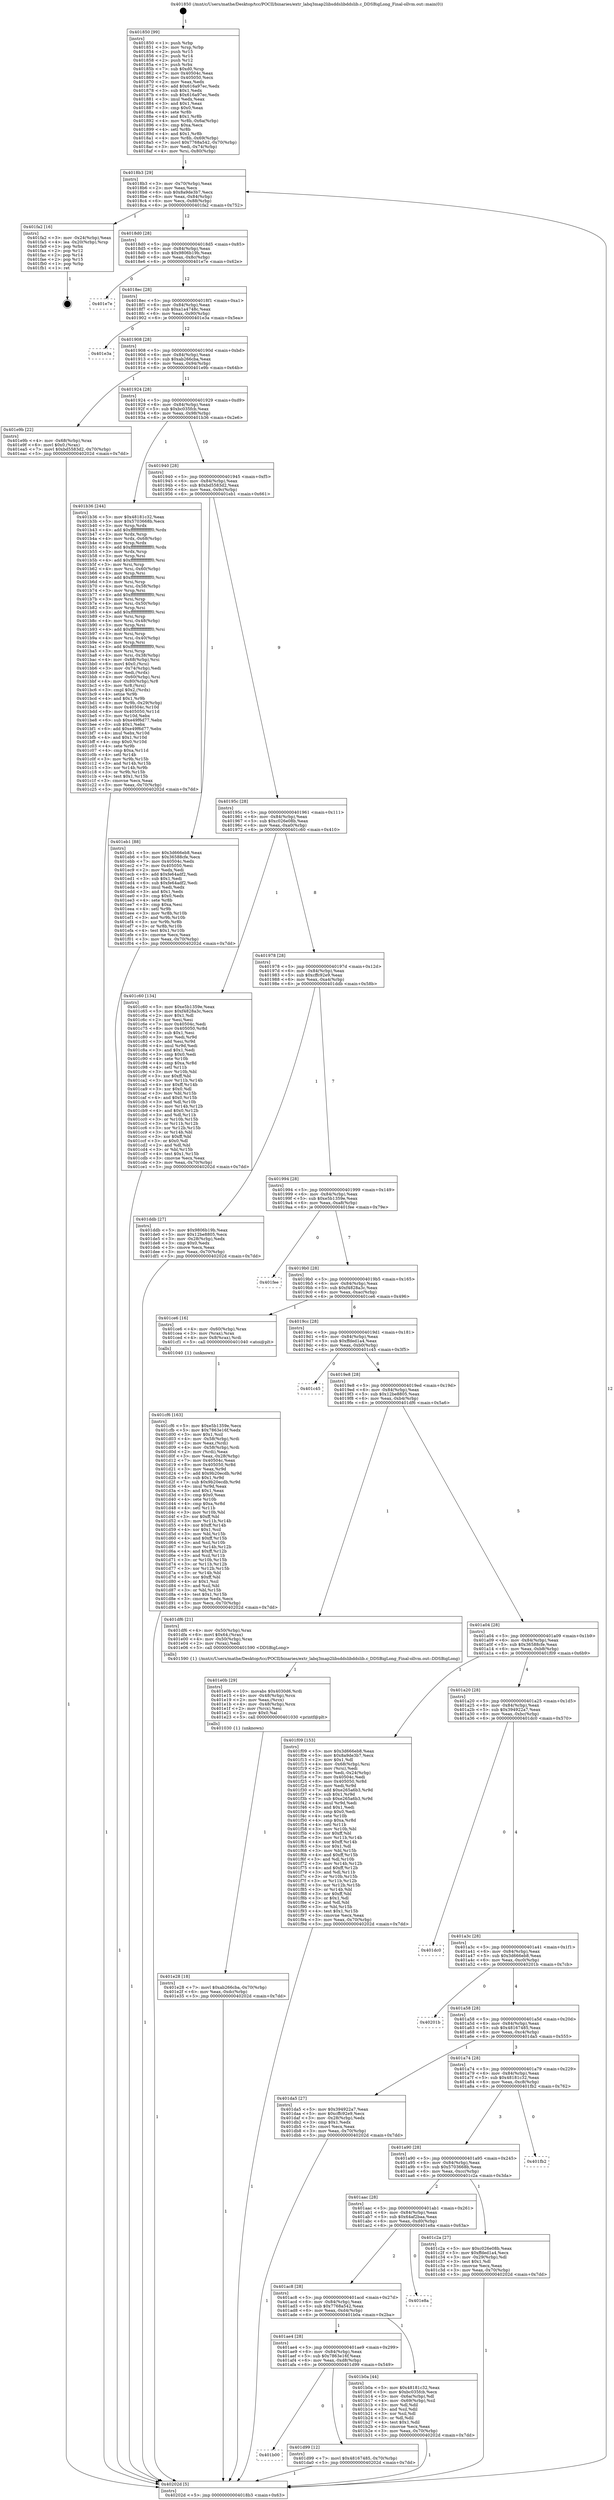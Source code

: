 digraph "0x401850" {
  label = "0x401850 (/mnt/c/Users/mathe/Desktop/tcc/POCII/binaries/extr_labq3map2libsddslibddslib.c_DDSBigLong_Final-ollvm.out::main(0))"
  labelloc = "t"
  node[shape=record]

  Entry [label="",width=0.3,height=0.3,shape=circle,fillcolor=black,style=filled]
  "0x4018b3" [label="{
     0x4018b3 [29]\l
     | [instrs]\l
     &nbsp;&nbsp;0x4018b3 \<+3\>: mov -0x70(%rbp),%eax\l
     &nbsp;&nbsp;0x4018b6 \<+2\>: mov %eax,%ecx\l
     &nbsp;&nbsp;0x4018b8 \<+6\>: sub $0x8a9de3b7,%ecx\l
     &nbsp;&nbsp;0x4018be \<+6\>: mov %eax,-0x84(%rbp)\l
     &nbsp;&nbsp;0x4018c4 \<+6\>: mov %ecx,-0x88(%rbp)\l
     &nbsp;&nbsp;0x4018ca \<+6\>: je 0000000000401fa2 \<main+0x752\>\l
  }"]
  "0x401fa2" [label="{
     0x401fa2 [16]\l
     | [instrs]\l
     &nbsp;&nbsp;0x401fa2 \<+3\>: mov -0x24(%rbp),%eax\l
     &nbsp;&nbsp;0x401fa5 \<+4\>: lea -0x20(%rbp),%rsp\l
     &nbsp;&nbsp;0x401fa9 \<+1\>: pop %rbx\l
     &nbsp;&nbsp;0x401faa \<+2\>: pop %r12\l
     &nbsp;&nbsp;0x401fac \<+2\>: pop %r14\l
     &nbsp;&nbsp;0x401fae \<+2\>: pop %r15\l
     &nbsp;&nbsp;0x401fb0 \<+1\>: pop %rbp\l
     &nbsp;&nbsp;0x401fb1 \<+1\>: ret\l
  }"]
  "0x4018d0" [label="{
     0x4018d0 [28]\l
     | [instrs]\l
     &nbsp;&nbsp;0x4018d0 \<+5\>: jmp 00000000004018d5 \<main+0x85\>\l
     &nbsp;&nbsp;0x4018d5 \<+6\>: mov -0x84(%rbp),%eax\l
     &nbsp;&nbsp;0x4018db \<+5\>: sub $0x9806b19b,%eax\l
     &nbsp;&nbsp;0x4018e0 \<+6\>: mov %eax,-0x8c(%rbp)\l
     &nbsp;&nbsp;0x4018e6 \<+6\>: je 0000000000401e7e \<main+0x62e\>\l
  }"]
  Exit [label="",width=0.3,height=0.3,shape=circle,fillcolor=black,style=filled,peripheries=2]
  "0x401e7e" [label="{
     0x401e7e\l
  }", style=dashed]
  "0x4018ec" [label="{
     0x4018ec [28]\l
     | [instrs]\l
     &nbsp;&nbsp;0x4018ec \<+5\>: jmp 00000000004018f1 \<main+0xa1\>\l
     &nbsp;&nbsp;0x4018f1 \<+6\>: mov -0x84(%rbp),%eax\l
     &nbsp;&nbsp;0x4018f7 \<+5\>: sub $0xa1a4748c,%eax\l
     &nbsp;&nbsp;0x4018fc \<+6\>: mov %eax,-0x90(%rbp)\l
     &nbsp;&nbsp;0x401902 \<+6\>: je 0000000000401e3a \<main+0x5ea\>\l
  }"]
  "0x401e28" [label="{
     0x401e28 [18]\l
     | [instrs]\l
     &nbsp;&nbsp;0x401e28 \<+7\>: movl $0xab266cba,-0x70(%rbp)\l
     &nbsp;&nbsp;0x401e2f \<+6\>: mov %eax,-0xdc(%rbp)\l
     &nbsp;&nbsp;0x401e35 \<+5\>: jmp 000000000040202d \<main+0x7dd\>\l
  }"]
  "0x401e3a" [label="{
     0x401e3a\l
  }", style=dashed]
  "0x401908" [label="{
     0x401908 [28]\l
     | [instrs]\l
     &nbsp;&nbsp;0x401908 \<+5\>: jmp 000000000040190d \<main+0xbd\>\l
     &nbsp;&nbsp;0x40190d \<+6\>: mov -0x84(%rbp),%eax\l
     &nbsp;&nbsp;0x401913 \<+5\>: sub $0xab266cba,%eax\l
     &nbsp;&nbsp;0x401918 \<+6\>: mov %eax,-0x94(%rbp)\l
     &nbsp;&nbsp;0x40191e \<+6\>: je 0000000000401e9b \<main+0x64b\>\l
  }"]
  "0x401e0b" [label="{
     0x401e0b [29]\l
     | [instrs]\l
     &nbsp;&nbsp;0x401e0b \<+10\>: movabs $0x4030d6,%rdi\l
     &nbsp;&nbsp;0x401e15 \<+4\>: mov -0x48(%rbp),%rcx\l
     &nbsp;&nbsp;0x401e19 \<+2\>: mov %eax,(%rcx)\l
     &nbsp;&nbsp;0x401e1b \<+4\>: mov -0x48(%rbp),%rcx\l
     &nbsp;&nbsp;0x401e1f \<+2\>: mov (%rcx),%esi\l
     &nbsp;&nbsp;0x401e21 \<+2\>: mov $0x0,%al\l
     &nbsp;&nbsp;0x401e23 \<+5\>: call 0000000000401030 \<printf@plt\>\l
     | [calls]\l
     &nbsp;&nbsp;0x401030 \{1\} (unknown)\l
  }"]
  "0x401e9b" [label="{
     0x401e9b [22]\l
     | [instrs]\l
     &nbsp;&nbsp;0x401e9b \<+4\>: mov -0x68(%rbp),%rax\l
     &nbsp;&nbsp;0x401e9f \<+6\>: movl $0x0,(%rax)\l
     &nbsp;&nbsp;0x401ea5 \<+7\>: movl $0xbd5583d2,-0x70(%rbp)\l
     &nbsp;&nbsp;0x401eac \<+5\>: jmp 000000000040202d \<main+0x7dd\>\l
  }"]
  "0x401924" [label="{
     0x401924 [28]\l
     | [instrs]\l
     &nbsp;&nbsp;0x401924 \<+5\>: jmp 0000000000401929 \<main+0xd9\>\l
     &nbsp;&nbsp;0x401929 \<+6\>: mov -0x84(%rbp),%eax\l
     &nbsp;&nbsp;0x40192f \<+5\>: sub $0xbc035fcb,%eax\l
     &nbsp;&nbsp;0x401934 \<+6\>: mov %eax,-0x98(%rbp)\l
     &nbsp;&nbsp;0x40193a \<+6\>: je 0000000000401b36 \<main+0x2e6\>\l
  }"]
  "0x401b00" [label="{
     0x401b00\l
  }", style=dashed]
  "0x401b36" [label="{
     0x401b36 [244]\l
     | [instrs]\l
     &nbsp;&nbsp;0x401b36 \<+5\>: mov $0x48181c32,%eax\l
     &nbsp;&nbsp;0x401b3b \<+5\>: mov $0x5703668b,%ecx\l
     &nbsp;&nbsp;0x401b40 \<+3\>: mov %rsp,%rdx\l
     &nbsp;&nbsp;0x401b43 \<+4\>: add $0xfffffffffffffff0,%rdx\l
     &nbsp;&nbsp;0x401b47 \<+3\>: mov %rdx,%rsp\l
     &nbsp;&nbsp;0x401b4a \<+4\>: mov %rdx,-0x68(%rbp)\l
     &nbsp;&nbsp;0x401b4e \<+3\>: mov %rsp,%rdx\l
     &nbsp;&nbsp;0x401b51 \<+4\>: add $0xfffffffffffffff0,%rdx\l
     &nbsp;&nbsp;0x401b55 \<+3\>: mov %rdx,%rsp\l
     &nbsp;&nbsp;0x401b58 \<+3\>: mov %rsp,%rsi\l
     &nbsp;&nbsp;0x401b5b \<+4\>: add $0xfffffffffffffff0,%rsi\l
     &nbsp;&nbsp;0x401b5f \<+3\>: mov %rsi,%rsp\l
     &nbsp;&nbsp;0x401b62 \<+4\>: mov %rsi,-0x60(%rbp)\l
     &nbsp;&nbsp;0x401b66 \<+3\>: mov %rsp,%rsi\l
     &nbsp;&nbsp;0x401b69 \<+4\>: add $0xfffffffffffffff0,%rsi\l
     &nbsp;&nbsp;0x401b6d \<+3\>: mov %rsi,%rsp\l
     &nbsp;&nbsp;0x401b70 \<+4\>: mov %rsi,-0x58(%rbp)\l
     &nbsp;&nbsp;0x401b74 \<+3\>: mov %rsp,%rsi\l
     &nbsp;&nbsp;0x401b77 \<+4\>: add $0xfffffffffffffff0,%rsi\l
     &nbsp;&nbsp;0x401b7b \<+3\>: mov %rsi,%rsp\l
     &nbsp;&nbsp;0x401b7e \<+4\>: mov %rsi,-0x50(%rbp)\l
     &nbsp;&nbsp;0x401b82 \<+3\>: mov %rsp,%rsi\l
     &nbsp;&nbsp;0x401b85 \<+4\>: add $0xfffffffffffffff0,%rsi\l
     &nbsp;&nbsp;0x401b89 \<+3\>: mov %rsi,%rsp\l
     &nbsp;&nbsp;0x401b8c \<+4\>: mov %rsi,-0x48(%rbp)\l
     &nbsp;&nbsp;0x401b90 \<+3\>: mov %rsp,%rsi\l
     &nbsp;&nbsp;0x401b93 \<+4\>: add $0xfffffffffffffff0,%rsi\l
     &nbsp;&nbsp;0x401b97 \<+3\>: mov %rsi,%rsp\l
     &nbsp;&nbsp;0x401b9a \<+4\>: mov %rsi,-0x40(%rbp)\l
     &nbsp;&nbsp;0x401b9e \<+3\>: mov %rsp,%rsi\l
     &nbsp;&nbsp;0x401ba1 \<+4\>: add $0xfffffffffffffff0,%rsi\l
     &nbsp;&nbsp;0x401ba5 \<+3\>: mov %rsi,%rsp\l
     &nbsp;&nbsp;0x401ba8 \<+4\>: mov %rsi,-0x38(%rbp)\l
     &nbsp;&nbsp;0x401bac \<+4\>: mov -0x68(%rbp),%rsi\l
     &nbsp;&nbsp;0x401bb0 \<+6\>: movl $0x0,(%rsi)\l
     &nbsp;&nbsp;0x401bb6 \<+3\>: mov -0x74(%rbp),%edi\l
     &nbsp;&nbsp;0x401bb9 \<+2\>: mov %edi,(%rdx)\l
     &nbsp;&nbsp;0x401bbb \<+4\>: mov -0x60(%rbp),%rsi\l
     &nbsp;&nbsp;0x401bbf \<+4\>: mov -0x80(%rbp),%r8\l
     &nbsp;&nbsp;0x401bc3 \<+3\>: mov %r8,(%rsi)\l
     &nbsp;&nbsp;0x401bc6 \<+3\>: cmpl $0x2,(%rdx)\l
     &nbsp;&nbsp;0x401bc9 \<+4\>: setne %r9b\l
     &nbsp;&nbsp;0x401bcd \<+4\>: and $0x1,%r9b\l
     &nbsp;&nbsp;0x401bd1 \<+4\>: mov %r9b,-0x29(%rbp)\l
     &nbsp;&nbsp;0x401bd5 \<+8\>: mov 0x40504c,%r10d\l
     &nbsp;&nbsp;0x401bdd \<+8\>: mov 0x405050,%r11d\l
     &nbsp;&nbsp;0x401be5 \<+3\>: mov %r10d,%ebx\l
     &nbsp;&nbsp;0x401be8 \<+6\>: sub $0xe49f6d77,%ebx\l
     &nbsp;&nbsp;0x401bee \<+3\>: sub $0x1,%ebx\l
     &nbsp;&nbsp;0x401bf1 \<+6\>: add $0xe49f6d77,%ebx\l
     &nbsp;&nbsp;0x401bf7 \<+4\>: imul %ebx,%r10d\l
     &nbsp;&nbsp;0x401bfb \<+4\>: and $0x1,%r10d\l
     &nbsp;&nbsp;0x401bff \<+4\>: cmp $0x0,%r10d\l
     &nbsp;&nbsp;0x401c03 \<+4\>: sete %r9b\l
     &nbsp;&nbsp;0x401c07 \<+4\>: cmp $0xa,%r11d\l
     &nbsp;&nbsp;0x401c0b \<+4\>: setl %r14b\l
     &nbsp;&nbsp;0x401c0f \<+3\>: mov %r9b,%r15b\l
     &nbsp;&nbsp;0x401c12 \<+3\>: and %r14b,%r15b\l
     &nbsp;&nbsp;0x401c15 \<+3\>: xor %r14b,%r9b\l
     &nbsp;&nbsp;0x401c18 \<+3\>: or %r9b,%r15b\l
     &nbsp;&nbsp;0x401c1b \<+4\>: test $0x1,%r15b\l
     &nbsp;&nbsp;0x401c1f \<+3\>: cmovne %ecx,%eax\l
     &nbsp;&nbsp;0x401c22 \<+3\>: mov %eax,-0x70(%rbp)\l
     &nbsp;&nbsp;0x401c25 \<+5\>: jmp 000000000040202d \<main+0x7dd\>\l
  }"]
  "0x401940" [label="{
     0x401940 [28]\l
     | [instrs]\l
     &nbsp;&nbsp;0x401940 \<+5\>: jmp 0000000000401945 \<main+0xf5\>\l
     &nbsp;&nbsp;0x401945 \<+6\>: mov -0x84(%rbp),%eax\l
     &nbsp;&nbsp;0x40194b \<+5\>: sub $0xbd5583d2,%eax\l
     &nbsp;&nbsp;0x401950 \<+6\>: mov %eax,-0x9c(%rbp)\l
     &nbsp;&nbsp;0x401956 \<+6\>: je 0000000000401eb1 \<main+0x661\>\l
  }"]
  "0x401d99" [label="{
     0x401d99 [12]\l
     | [instrs]\l
     &nbsp;&nbsp;0x401d99 \<+7\>: movl $0x48167485,-0x70(%rbp)\l
     &nbsp;&nbsp;0x401da0 \<+5\>: jmp 000000000040202d \<main+0x7dd\>\l
  }"]
  "0x401eb1" [label="{
     0x401eb1 [88]\l
     | [instrs]\l
     &nbsp;&nbsp;0x401eb1 \<+5\>: mov $0x3d666eb8,%eax\l
     &nbsp;&nbsp;0x401eb6 \<+5\>: mov $0x36588cfe,%ecx\l
     &nbsp;&nbsp;0x401ebb \<+7\>: mov 0x40504c,%edx\l
     &nbsp;&nbsp;0x401ec2 \<+7\>: mov 0x405050,%esi\l
     &nbsp;&nbsp;0x401ec9 \<+2\>: mov %edx,%edi\l
     &nbsp;&nbsp;0x401ecb \<+6\>: add $0xfe64adf2,%edi\l
     &nbsp;&nbsp;0x401ed1 \<+3\>: sub $0x1,%edi\l
     &nbsp;&nbsp;0x401ed4 \<+6\>: sub $0xfe64adf2,%edi\l
     &nbsp;&nbsp;0x401eda \<+3\>: imul %edi,%edx\l
     &nbsp;&nbsp;0x401edd \<+3\>: and $0x1,%edx\l
     &nbsp;&nbsp;0x401ee0 \<+3\>: cmp $0x0,%edx\l
     &nbsp;&nbsp;0x401ee3 \<+4\>: sete %r8b\l
     &nbsp;&nbsp;0x401ee7 \<+3\>: cmp $0xa,%esi\l
     &nbsp;&nbsp;0x401eea \<+4\>: setl %r9b\l
     &nbsp;&nbsp;0x401eee \<+3\>: mov %r8b,%r10b\l
     &nbsp;&nbsp;0x401ef1 \<+3\>: and %r9b,%r10b\l
     &nbsp;&nbsp;0x401ef4 \<+3\>: xor %r9b,%r8b\l
     &nbsp;&nbsp;0x401ef7 \<+3\>: or %r8b,%r10b\l
     &nbsp;&nbsp;0x401efa \<+4\>: test $0x1,%r10b\l
     &nbsp;&nbsp;0x401efe \<+3\>: cmovne %ecx,%eax\l
     &nbsp;&nbsp;0x401f01 \<+3\>: mov %eax,-0x70(%rbp)\l
     &nbsp;&nbsp;0x401f04 \<+5\>: jmp 000000000040202d \<main+0x7dd\>\l
  }"]
  "0x40195c" [label="{
     0x40195c [28]\l
     | [instrs]\l
     &nbsp;&nbsp;0x40195c \<+5\>: jmp 0000000000401961 \<main+0x111\>\l
     &nbsp;&nbsp;0x401961 \<+6\>: mov -0x84(%rbp),%eax\l
     &nbsp;&nbsp;0x401967 \<+5\>: sub $0xc026e08b,%eax\l
     &nbsp;&nbsp;0x40196c \<+6\>: mov %eax,-0xa0(%rbp)\l
     &nbsp;&nbsp;0x401972 \<+6\>: je 0000000000401c60 \<main+0x410\>\l
  }"]
  "0x401cf6" [label="{
     0x401cf6 [163]\l
     | [instrs]\l
     &nbsp;&nbsp;0x401cf6 \<+5\>: mov $0xe5b1359e,%ecx\l
     &nbsp;&nbsp;0x401cfb \<+5\>: mov $0x7863e16f,%edx\l
     &nbsp;&nbsp;0x401d00 \<+3\>: mov $0x1,%sil\l
     &nbsp;&nbsp;0x401d03 \<+4\>: mov -0x58(%rbp),%rdi\l
     &nbsp;&nbsp;0x401d07 \<+2\>: mov %eax,(%rdi)\l
     &nbsp;&nbsp;0x401d09 \<+4\>: mov -0x58(%rbp),%rdi\l
     &nbsp;&nbsp;0x401d0d \<+2\>: mov (%rdi),%eax\l
     &nbsp;&nbsp;0x401d0f \<+3\>: mov %eax,-0x28(%rbp)\l
     &nbsp;&nbsp;0x401d12 \<+7\>: mov 0x40504c,%eax\l
     &nbsp;&nbsp;0x401d19 \<+8\>: mov 0x405050,%r8d\l
     &nbsp;&nbsp;0x401d21 \<+3\>: mov %eax,%r9d\l
     &nbsp;&nbsp;0x401d24 \<+7\>: add $0x9b20ecdb,%r9d\l
     &nbsp;&nbsp;0x401d2b \<+4\>: sub $0x1,%r9d\l
     &nbsp;&nbsp;0x401d2f \<+7\>: sub $0x9b20ecdb,%r9d\l
     &nbsp;&nbsp;0x401d36 \<+4\>: imul %r9d,%eax\l
     &nbsp;&nbsp;0x401d3a \<+3\>: and $0x1,%eax\l
     &nbsp;&nbsp;0x401d3d \<+3\>: cmp $0x0,%eax\l
     &nbsp;&nbsp;0x401d40 \<+4\>: sete %r10b\l
     &nbsp;&nbsp;0x401d44 \<+4\>: cmp $0xa,%r8d\l
     &nbsp;&nbsp;0x401d48 \<+4\>: setl %r11b\l
     &nbsp;&nbsp;0x401d4c \<+3\>: mov %r10b,%bl\l
     &nbsp;&nbsp;0x401d4f \<+3\>: xor $0xff,%bl\l
     &nbsp;&nbsp;0x401d52 \<+3\>: mov %r11b,%r14b\l
     &nbsp;&nbsp;0x401d55 \<+4\>: xor $0xff,%r14b\l
     &nbsp;&nbsp;0x401d59 \<+4\>: xor $0x1,%sil\l
     &nbsp;&nbsp;0x401d5d \<+3\>: mov %bl,%r15b\l
     &nbsp;&nbsp;0x401d60 \<+4\>: and $0xff,%r15b\l
     &nbsp;&nbsp;0x401d64 \<+3\>: and %sil,%r10b\l
     &nbsp;&nbsp;0x401d67 \<+3\>: mov %r14b,%r12b\l
     &nbsp;&nbsp;0x401d6a \<+4\>: and $0xff,%r12b\l
     &nbsp;&nbsp;0x401d6e \<+3\>: and %sil,%r11b\l
     &nbsp;&nbsp;0x401d71 \<+3\>: or %r10b,%r15b\l
     &nbsp;&nbsp;0x401d74 \<+3\>: or %r11b,%r12b\l
     &nbsp;&nbsp;0x401d77 \<+3\>: xor %r12b,%r15b\l
     &nbsp;&nbsp;0x401d7a \<+3\>: or %r14b,%bl\l
     &nbsp;&nbsp;0x401d7d \<+3\>: xor $0xff,%bl\l
     &nbsp;&nbsp;0x401d80 \<+4\>: or $0x1,%sil\l
     &nbsp;&nbsp;0x401d84 \<+3\>: and %sil,%bl\l
     &nbsp;&nbsp;0x401d87 \<+3\>: or %bl,%r15b\l
     &nbsp;&nbsp;0x401d8a \<+4\>: test $0x1,%r15b\l
     &nbsp;&nbsp;0x401d8e \<+3\>: cmovne %edx,%ecx\l
     &nbsp;&nbsp;0x401d91 \<+3\>: mov %ecx,-0x70(%rbp)\l
     &nbsp;&nbsp;0x401d94 \<+5\>: jmp 000000000040202d \<main+0x7dd\>\l
  }"]
  "0x401c60" [label="{
     0x401c60 [134]\l
     | [instrs]\l
     &nbsp;&nbsp;0x401c60 \<+5\>: mov $0xe5b1359e,%eax\l
     &nbsp;&nbsp;0x401c65 \<+5\>: mov $0xf4828a3c,%ecx\l
     &nbsp;&nbsp;0x401c6a \<+2\>: mov $0x1,%dl\l
     &nbsp;&nbsp;0x401c6c \<+2\>: xor %esi,%esi\l
     &nbsp;&nbsp;0x401c6e \<+7\>: mov 0x40504c,%edi\l
     &nbsp;&nbsp;0x401c75 \<+8\>: mov 0x405050,%r8d\l
     &nbsp;&nbsp;0x401c7d \<+3\>: sub $0x1,%esi\l
     &nbsp;&nbsp;0x401c80 \<+3\>: mov %edi,%r9d\l
     &nbsp;&nbsp;0x401c83 \<+3\>: add %esi,%r9d\l
     &nbsp;&nbsp;0x401c86 \<+4\>: imul %r9d,%edi\l
     &nbsp;&nbsp;0x401c8a \<+3\>: and $0x1,%edi\l
     &nbsp;&nbsp;0x401c8d \<+3\>: cmp $0x0,%edi\l
     &nbsp;&nbsp;0x401c90 \<+4\>: sete %r10b\l
     &nbsp;&nbsp;0x401c94 \<+4\>: cmp $0xa,%r8d\l
     &nbsp;&nbsp;0x401c98 \<+4\>: setl %r11b\l
     &nbsp;&nbsp;0x401c9c \<+3\>: mov %r10b,%bl\l
     &nbsp;&nbsp;0x401c9f \<+3\>: xor $0xff,%bl\l
     &nbsp;&nbsp;0x401ca2 \<+3\>: mov %r11b,%r14b\l
     &nbsp;&nbsp;0x401ca5 \<+4\>: xor $0xff,%r14b\l
     &nbsp;&nbsp;0x401ca9 \<+3\>: xor $0x0,%dl\l
     &nbsp;&nbsp;0x401cac \<+3\>: mov %bl,%r15b\l
     &nbsp;&nbsp;0x401caf \<+4\>: and $0x0,%r15b\l
     &nbsp;&nbsp;0x401cb3 \<+3\>: and %dl,%r10b\l
     &nbsp;&nbsp;0x401cb6 \<+3\>: mov %r14b,%r12b\l
     &nbsp;&nbsp;0x401cb9 \<+4\>: and $0x0,%r12b\l
     &nbsp;&nbsp;0x401cbd \<+3\>: and %dl,%r11b\l
     &nbsp;&nbsp;0x401cc0 \<+3\>: or %r10b,%r15b\l
     &nbsp;&nbsp;0x401cc3 \<+3\>: or %r11b,%r12b\l
     &nbsp;&nbsp;0x401cc6 \<+3\>: xor %r12b,%r15b\l
     &nbsp;&nbsp;0x401cc9 \<+3\>: or %r14b,%bl\l
     &nbsp;&nbsp;0x401ccc \<+3\>: xor $0xff,%bl\l
     &nbsp;&nbsp;0x401ccf \<+3\>: or $0x0,%dl\l
     &nbsp;&nbsp;0x401cd2 \<+2\>: and %dl,%bl\l
     &nbsp;&nbsp;0x401cd4 \<+3\>: or %bl,%r15b\l
     &nbsp;&nbsp;0x401cd7 \<+4\>: test $0x1,%r15b\l
     &nbsp;&nbsp;0x401cdb \<+3\>: cmovne %ecx,%eax\l
     &nbsp;&nbsp;0x401cde \<+3\>: mov %eax,-0x70(%rbp)\l
     &nbsp;&nbsp;0x401ce1 \<+5\>: jmp 000000000040202d \<main+0x7dd\>\l
  }"]
  "0x401978" [label="{
     0x401978 [28]\l
     | [instrs]\l
     &nbsp;&nbsp;0x401978 \<+5\>: jmp 000000000040197d \<main+0x12d\>\l
     &nbsp;&nbsp;0x40197d \<+6\>: mov -0x84(%rbp),%eax\l
     &nbsp;&nbsp;0x401983 \<+5\>: sub $0xcffc92e9,%eax\l
     &nbsp;&nbsp;0x401988 \<+6\>: mov %eax,-0xa4(%rbp)\l
     &nbsp;&nbsp;0x40198e \<+6\>: je 0000000000401ddb \<main+0x58b\>\l
  }"]
  "0x401850" [label="{
     0x401850 [99]\l
     | [instrs]\l
     &nbsp;&nbsp;0x401850 \<+1\>: push %rbp\l
     &nbsp;&nbsp;0x401851 \<+3\>: mov %rsp,%rbp\l
     &nbsp;&nbsp;0x401854 \<+2\>: push %r15\l
     &nbsp;&nbsp;0x401856 \<+2\>: push %r14\l
     &nbsp;&nbsp;0x401858 \<+2\>: push %r12\l
     &nbsp;&nbsp;0x40185a \<+1\>: push %rbx\l
     &nbsp;&nbsp;0x40185b \<+7\>: sub $0xd0,%rsp\l
     &nbsp;&nbsp;0x401862 \<+7\>: mov 0x40504c,%eax\l
     &nbsp;&nbsp;0x401869 \<+7\>: mov 0x405050,%ecx\l
     &nbsp;&nbsp;0x401870 \<+2\>: mov %eax,%edx\l
     &nbsp;&nbsp;0x401872 \<+6\>: add $0x616a97ec,%edx\l
     &nbsp;&nbsp;0x401878 \<+3\>: sub $0x1,%edx\l
     &nbsp;&nbsp;0x40187b \<+6\>: sub $0x616a97ec,%edx\l
     &nbsp;&nbsp;0x401881 \<+3\>: imul %edx,%eax\l
     &nbsp;&nbsp;0x401884 \<+3\>: and $0x1,%eax\l
     &nbsp;&nbsp;0x401887 \<+3\>: cmp $0x0,%eax\l
     &nbsp;&nbsp;0x40188a \<+4\>: sete %r8b\l
     &nbsp;&nbsp;0x40188e \<+4\>: and $0x1,%r8b\l
     &nbsp;&nbsp;0x401892 \<+4\>: mov %r8b,-0x6a(%rbp)\l
     &nbsp;&nbsp;0x401896 \<+3\>: cmp $0xa,%ecx\l
     &nbsp;&nbsp;0x401899 \<+4\>: setl %r8b\l
     &nbsp;&nbsp;0x40189d \<+4\>: and $0x1,%r8b\l
     &nbsp;&nbsp;0x4018a1 \<+4\>: mov %r8b,-0x69(%rbp)\l
     &nbsp;&nbsp;0x4018a5 \<+7\>: movl $0x7768a542,-0x70(%rbp)\l
     &nbsp;&nbsp;0x4018ac \<+3\>: mov %edi,-0x74(%rbp)\l
     &nbsp;&nbsp;0x4018af \<+4\>: mov %rsi,-0x80(%rbp)\l
  }"]
  "0x401ddb" [label="{
     0x401ddb [27]\l
     | [instrs]\l
     &nbsp;&nbsp;0x401ddb \<+5\>: mov $0x9806b19b,%eax\l
     &nbsp;&nbsp;0x401de0 \<+5\>: mov $0x12be8805,%ecx\l
     &nbsp;&nbsp;0x401de5 \<+3\>: mov -0x28(%rbp),%edx\l
     &nbsp;&nbsp;0x401de8 \<+3\>: cmp $0x0,%edx\l
     &nbsp;&nbsp;0x401deb \<+3\>: cmove %ecx,%eax\l
     &nbsp;&nbsp;0x401dee \<+3\>: mov %eax,-0x70(%rbp)\l
     &nbsp;&nbsp;0x401df1 \<+5\>: jmp 000000000040202d \<main+0x7dd\>\l
  }"]
  "0x401994" [label="{
     0x401994 [28]\l
     | [instrs]\l
     &nbsp;&nbsp;0x401994 \<+5\>: jmp 0000000000401999 \<main+0x149\>\l
     &nbsp;&nbsp;0x401999 \<+6\>: mov -0x84(%rbp),%eax\l
     &nbsp;&nbsp;0x40199f \<+5\>: sub $0xe5b1359e,%eax\l
     &nbsp;&nbsp;0x4019a4 \<+6\>: mov %eax,-0xa8(%rbp)\l
     &nbsp;&nbsp;0x4019aa \<+6\>: je 0000000000401fee \<main+0x79e\>\l
  }"]
  "0x40202d" [label="{
     0x40202d [5]\l
     | [instrs]\l
     &nbsp;&nbsp;0x40202d \<+5\>: jmp 00000000004018b3 \<main+0x63\>\l
  }"]
  "0x401fee" [label="{
     0x401fee\l
  }", style=dashed]
  "0x4019b0" [label="{
     0x4019b0 [28]\l
     | [instrs]\l
     &nbsp;&nbsp;0x4019b0 \<+5\>: jmp 00000000004019b5 \<main+0x165\>\l
     &nbsp;&nbsp;0x4019b5 \<+6\>: mov -0x84(%rbp),%eax\l
     &nbsp;&nbsp;0x4019bb \<+5\>: sub $0xf4828a3c,%eax\l
     &nbsp;&nbsp;0x4019c0 \<+6\>: mov %eax,-0xac(%rbp)\l
     &nbsp;&nbsp;0x4019c6 \<+6\>: je 0000000000401ce6 \<main+0x496\>\l
  }"]
  "0x401ae4" [label="{
     0x401ae4 [28]\l
     | [instrs]\l
     &nbsp;&nbsp;0x401ae4 \<+5\>: jmp 0000000000401ae9 \<main+0x299\>\l
     &nbsp;&nbsp;0x401ae9 \<+6\>: mov -0x84(%rbp),%eax\l
     &nbsp;&nbsp;0x401aef \<+5\>: sub $0x7863e16f,%eax\l
     &nbsp;&nbsp;0x401af4 \<+6\>: mov %eax,-0xd8(%rbp)\l
     &nbsp;&nbsp;0x401afa \<+6\>: je 0000000000401d99 \<main+0x549\>\l
  }"]
  "0x401ce6" [label="{
     0x401ce6 [16]\l
     | [instrs]\l
     &nbsp;&nbsp;0x401ce6 \<+4\>: mov -0x60(%rbp),%rax\l
     &nbsp;&nbsp;0x401cea \<+3\>: mov (%rax),%rax\l
     &nbsp;&nbsp;0x401ced \<+4\>: mov 0x8(%rax),%rdi\l
     &nbsp;&nbsp;0x401cf1 \<+5\>: call 0000000000401040 \<atoi@plt\>\l
     | [calls]\l
     &nbsp;&nbsp;0x401040 \{1\} (unknown)\l
  }"]
  "0x4019cc" [label="{
     0x4019cc [28]\l
     | [instrs]\l
     &nbsp;&nbsp;0x4019cc \<+5\>: jmp 00000000004019d1 \<main+0x181\>\l
     &nbsp;&nbsp;0x4019d1 \<+6\>: mov -0x84(%rbp),%eax\l
     &nbsp;&nbsp;0x4019d7 \<+5\>: sub $0xffded1a4,%eax\l
     &nbsp;&nbsp;0x4019dc \<+6\>: mov %eax,-0xb0(%rbp)\l
     &nbsp;&nbsp;0x4019e2 \<+6\>: je 0000000000401c45 \<main+0x3f5\>\l
  }"]
  "0x401b0a" [label="{
     0x401b0a [44]\l
     | [instrs]\l
     &nbsp;&nbsp;0x401b0a \<+5\>: mov $0x48181c32,%eax\l
     &nbsp;&nbsp;0x401b0f \<+5\>: mov $0xbc035fcb,%ecx\l
     &nbsp;&nbsp;0x401b14 \<+3\>: mov -0x6a(%rbp),%dl\l
     &nbsp;&nbsp;0x401b17 \<+4\>: mov -0x69(%rbp),%sil\l
     &nbsp;&nbsp;0x401b1b \<+3\>: mov %dl,%dil\l
     &nbsp;&nbsp;0x401b1e \<+3\>: and %sil,%dil\l
     &nbsp;&nbsp;0x401b21 \<+3\>: xor %sil,%dl\l
     &nbsp;&nbsp;0x401b24 \<+3\>: or %dl,%dil\l
     &nbsp;&nbsp;0x401b27 \<+4\>: test $0x1,%dil\l
     &nbsp;&nbsp;0x401b2b \<+3\>: cmovne %ecx,%eax\l
     &nbsp;&nbsp;0x401b2e \<+3\>: mov %eax,-0x70(%rbp)\l
     &nbsp;&nbsp;0x401b31 \<+5\>: jmp 000000000040202d \<main+0x7dd\>\l
  }"]
  "0x401c45" [label="{
     0x401c45\l
  }", style=dashed]
  "0x4019e8" [label="{
     0x4019e8 [28]\l
     | [instrs]\l
     &nbsp;&nbsp;0x4019e8 \<+5\>: jmp 00000000004019ed \<main+0x19d\>\l
     &nbsp;&nbsp;0x4019ed \<+6\>: mov -0x84(%rbp),%eax\l
     &nbsp;&nbsp;0x4019f3 \<+5\>: sub $0x12be8805,%eax\l
     &nbsp;&nbsp;0x4019f8 \<+6\>: mov %eax,-0xb4(%rbp)\l
     &nbsp;&nbsp;0x4019fe \<+6\>: je 0000000000401df6 \<main+0x5a6\>\l
  }"]
  "0x401ac8" [label="{
     0x401ac8 [28]\l
     | [instrs]\l
     &nbsp;&nbsp;0x401ac8 \<+5\>: jmp 0000000000401acd \<main+0x27d\>\l
     &nbsp;&nbsp;0x401acd \<+6\>: mov -0x84(%rbp),%eax\l
     &nbsp;&nbsp;0x401ad3 \<+5\>: sub $0x7768a542,%eax\l
     &nbsp;&nbsp;0x401ad8 \<+6\>: mov %eax,-0xd4(%rbp)\l
     &nbsp;&nbsp;0x401ade \<+6\>: je 0000000000401b0a \<main+0x2ba\>\l
  }"]
  "0x401df6" [label="{
     0x401df6 [21]\l
     | [instrs]\l
     &nbsp;&nbsp;0x401df6 \<+4\>: mov -0x50(%rbp),%rax\l
     &nbsp;&nbsp;0x401dfa \<+6\>: movl $0x64,(%rax)\l
     &nbsp;&nbsp;0x401e00 \<+4\>: mov -0x50(%rbp),%rax\l
     &nbsp;&nbsp;0x401e04 \<+2\>: mov (%rax),%edi\l
     &nbsp;&nbsp;0x401e06 \<+5\>: call 0000000000401590 \<DDSBigLong\>\l
     | [calls]\l
     &nbsp;&nbsp;0x401590 \{1\} (/mnt/c/Users/mathe/Desktop/tcc/POCII/binaries/extr_labq3map2libsddslibddslib.c_DDSBigLong_Final-ollvm.out::DDSBigLong)\l
  }"]
  "0x401a04" [label="{
     0x401a04 [28]\l
     | [instrs]\l
     &nbsp;&nbsp;0x401a04 \<+5\>: jmp 0000000000401a09 \<main+0x1b9\>\l
     &nbsp;&nbsp;0x401a09 \<+6\>: mov -0x84(%rbp),%eax\l
     &nbsp;&nbsp;0x401a0f \<+5\>: sub $0x36588cfe,%eax\l
     &nbsp;&nbsp;0x401a14 \<+6\>: mov %eax,-0xb8(%rbp)\l
     &nbsp;&nbsp;0x401a1a \<+6\>: je 0000000000401f09 \<main+0x6b9\>\l
  }"]
  "0x401e8a" [label="{
     0x401e8a\l
  }", style=dashed]
  "0x401f09" [label="{
     0x401f09 [153]\l
     | [instrs]\l
     &nbsp;&nbsp;0x401f09 \<+5\>: mov $0x3d666eb8,%eax\l
     &nbsp;&nbsp;0x401f0e \<+5\>: mov $0x8a9de3b7,%ecx\l
     &nbsp;&nbsp;0x401f13 \<+2\>: mov $0x1,%dl\l
     &nbsp;&nbsp;0x401f15 \<+4\>: mov -0x68(%rbp),%rsi\l
     &nbsp;&nbsp;0x401f19 \<+2\>: mov (%rsi),%edi\l
     &nbsp;&nbsp;0x401f1b \<+3\>: mov %edi,-0x24(%rbp)\l
     &nbsp;&nbsp;0x401f1e \<+7\>: mov 0x40504c,%edi\l
     &nbsp;&nbsp;0x401f25 \<+8\>: mov 0x405050,%r8d\l
     &nbsp;&nbsp;0x401f2d \<+3\>: mov %edi,%r9d\l
     &nbsp;&nbsp;0x401f30 \<+7\>: add $0xe265a6b3,%r9d\l
     &nbsp;&nbsp;0x401f37 \<+4\>: sub $0x1,%r9d\l
     &nbsp;&nbsp;0x401f3b \<+7\>: sub $0xe265a6b3,%r9d\l
     &nbsp;&nbsp;0x401f42 \<+4\>: imul %r9d,%edi\l
     &nbsp;&nbsp;0x401f46 \<+3\>: and $0x1,%edi\l
     &nbsp;&nbsp;0x401f49 \<+3\>: cmp $0x0,%edi\l
     &nbsp;&nbsp;0x401f4c \<+4\>: sete %r10b\l
     &nbsp;&nbsp;0x401f50 \<+4\>: cmp $0xa,%r8d\l
     &nbsp;&nbsp;0x401f54 \<+4\>: setl %r11b\l
     &nbsp;&nbsp;0x401f58 \<+3\>: mov %r10b,%bl\l
     &nbsp;&nbsp;0x401f5b \<+3\>: xor $0xff,%bl\l
     &nbsp;&nbsp;0x401f5e \<+3\>: mov %r11b,%r14b\l
     &nbsp;&nbsp;0x401f61 \<+4\>: xor $0xff,%r14b\l
     &nbsp;&nbsp;0x401f65 \<+3\>: xor $0x1,%dl\l
     &nbsp;&nbsp;0x401f68 \<+3\>: mov %bl,%r15b\l
     &nbsp;&nbsp;0x401f6b \<+4\>: and $0xff,%r15b\l
     &nbsp;&nbsp;0x401f6f \<+3\>: and %dl,%r10b\l
     &nbsp;&nbsp;0x401f72 \<+3\>: mov %r14b,%r12b\l
     &nbsp;&nbsp;0x401f75 \<+4\>: and $0xff,%r12b\l
     &nbsp;&nbsp;0x401f79 \<+3\>: and %dl,%r11b\l
     &nbsp;&nbsp;0x401f7c \<+3\>: or %r10b,%r15b\l
     &nbsp;&nbsp;0x401f7f \<+3\>: or %r11b,%r12b\l
     &nbsp;&nbsp;0x401f82 \<+3\>: xor %r12b,%r15b\l
     &nbsp;&nbsp;0x401f85 \<+3\>: or %r14b,%bl\l
     &nbsp;&nbsp;0x401f88 \<+3\>: xor $0xff,%bl\l
     &nbsp;&nbsp;0x401f8b \<+3\>: or $0x1,%dl\l
     &nbsp;&nbsp;0x401f8e \<+2\>: and %dl,%bl\l
     &nbsp;&nbsp;0x401f90 \<+3\>: or %bl,%r15b\l
     &nbsp;&nbsp;0x401f93 \<+4\>: test $0x1,%r15b\l
     &nbsp;&nbsp;0x401f97 \<+3\>: cmovne %ecx,%eax\l
     &nbsp;&nbsp;0x401f9a \<+3\>: mov %eax,-0x70(%rbp)\l
     &nbsp;&nbsp;0x401f9d \<+5\>: jmp 000000000040202d \<main+0x7dd\>\l
  }"]
  "0x401a20" [label="{
     0x401a20 [28]\l
     | [instrs]\l
     &nbsp;&nbsp;0x401a20 \<+5\>: jmp 0000000000401a25 \<main+0x1d5\>\l
     &nbsp;&nbsp;0x401a25 \<+6\>: mov -0x84(%rbp),%eax\l
     &nbsp;&nbsp;0x401a2b \<+5\>: sub $0x394922a7,%eax\l
     &nbsp;&nbsp;0x401a30 \<+6\>: mov %eax,-0xbc(%rbp)\l
     &nbsp;&nbsp;0x401a36 \<+6\>: je 0000000000401dc0 \<main+0x570\>\l
  }"]
  "0x401aac" [label="{
     0x401aac [28]\l
     | [instrs]\l
     &nbsp;&nbsp;0x401aac \<+5\>: jmp 0000000000401ab1 \<main+0x261\>\l
     &nbsp;&nbsp;0x401ab1 \<+6\>: mov -0x84(%rbp),%eax\l
     &nbsp;&nbsp;0x401ab7 \<+5\>: sub $0x64af2baa,%eax\l
     &nbsp;&nbsp;0x401abc \<+6\>: mov %eax,-0xd0(%rbp)\l
     &nbsp;&nbsp;0x401ac2 \<+6\>: je 0000000000401e8a \<main+0x63a\>\l
  }"]
  "0x401dc0" [label="{
     0x401dc0\l
  }", style=dashed]
  "0x401a3c" [label="{
     0x401a3c [28]\l
     | [instrs]\l
     &nbsp;&nbsp;0x401a3c \<+5\>: jmp 0000000000401a41 \<main+0x1f1\>\l
     &nbsp;&nbsp;0x401a41 \<+6\>: mov -0x84(%rbp),%eax\l
     &nbsp;&nbsp;0x401a47 \<+5\>: sub $0x3d666eb8,%eax\l
     &nbsp;&nbsp;0x401a4c \<+6\>: mov %eax,-0xc0(%rbp)\l
     &nbsp;&nbsp;0x401a52 \<+6\>: je 000000000040201b \<main+0x7cb\>\l
  }"]
  "0x401c2a" [label="{
     0x401c2a [27]\l
     | [instrs]\l
     &nbsp;&nbsp;0x401c2a \<+5\>: mov $0xc026e08b,%eax\l
     &nbsp;&nbsp;0x401c2f \<+5\>: mov $0xffded1a4,%ecx\l
     &nbsp;&nbsp;0x401c34 \<+3\>: mov -0x29(%rbp),%dl\l
     &nbsp;&nbsp;0x401c37 \<+3\>: test $0x1,%dl\l
     &nbsp;&nbsp;0x401c3a \<+3\>: cmovne %ecx,%eax\l
     &nbsp;&nbsp;0x401c3d \<+3\>: mov %eax,-0x70(%rbp)\l
     &nbsp;&nbsp;0x401c40 \<+5\>: jmp 000000000040202d \<main+0x7dd\>\l
  }"]
  "0x40201b" [label="{
     0x40201b\l
  }", style=dashed]
  "0x401a58" [label="{
     0x401a58 [28]\l
     | [instrs]\l
     &nbsp;&nbsp;0x401a58 \<+5\>: jmp 0000000000401a5d \<main+0x20d\>\l
     &nbsp;&nbsp;0x401a5d \<+6\>: mov -0x84(%rbp),%eax\l
     &nbsp;&nbsp;0x401a63 \<+5\>: sub $0x48167485,%eax\l
     &nbsp;&nbsp;0x401a68 \<+6\>: mov %eax,-0xc4(%rbp)\l
     &nbsp;&nbsp;0x401a6e \<+6\>: je 0000000000401da5 \<main+0x555\>\l
  }"]
  "0x401a90" [label="{
     0x401a90 [28]\l
     | [instrs]\l
     &nbsp;&nbsp;0x401a90 \<+5\>: jmp 0000000000401a95 \<main+0x245\>\l
     &nbsp;&nbsp;0x401a95 \<+6\>: mov -0x84(%rbp),%eax\l
     &nbsp;&nbsp;0x401a9b \<+5\>: sub $0x5703668b,%eax\l
     &nbsp;&nbsp;0x401aa0 \<+6\>: mov %eax,-0xcc(%rbp)\l
     &nbsp;&nbsp;0x401aa6 \<+6\>: je 0000000000401c2a \<main+0x3da\>\l
  }"]
  "0x401da5" [label="{
     0x401da5 [27]\l
     | [instrs]\l
     &nbsp;&nbsp;0x401da5 \<+5\>: mov $0x394922a7,%eax\l
     &nbsp;&nbsp;0x401daa \<+5\>: mov $0xcffc92e9,%ecx\l
     &nbsp;&nbsp;0x401daf \<+3\>: mov -0x28(%rbp),%edx\l
     &nbsp;&nbsp;0x401db2 \<+3\>: cmp $0x1,%edx\l
     &nbsp;&nbsp;0x401db5 \<+3\>: cmovl %ecx,%eax\l
     &nbsp;&nbsp;0x401db8 \<+3\>: mov %eax,-0x70(%rbp)\l
     &nbsp;&nbsp;0x401dbb \<+5\>: jmp 000000000040202d \<main+0x7dd\>\l
  }"]
  "0x401a74" [label="{
     0x401a74 [28]\l
     | [instrs]\l
     &nbsp;&nbsp;0x401a74 \<+5\>: jmp 0000000000401a79 \<main+0x229\>\l
     &nbsp;&nbsp;0x401a79 \<+6\>: mov -0x84(%rbp),%eax\l
     &nbsp;&nbsp;0x401a7f \<+5\>: sub $0x48181c32,%eax\l
     &nbsp;&nbsp;0x401a84 \<+6\>: mov %eax,-0xc8(%rbp)\l
     &nbsp;&nbsp;0x401a8a \<+6\>: je 0000000000401fb2 \<main+0x762\>\l
  }"]
  "0x401fb2" [label="{
     0x401fb2\l
  }", style=dashed]
  Entry -> "0x401850" [label=" 1"]
  "0x4018b3" -> "0x401fa2" [label=" 1"]
  "0x4018b3" -> "0x4018d0" [label=" 12"]
  "0x401fa2" -> Exit [label=" 1"]
  "0x4018d0" -> "0x401e7e" [label=" 0"]
  "0x4018d0" -> "0x4018ec" [label=" 12"]
  "0x401f09" -> "0x40202d" [label=" 1"]
  "0x4018ec" -> "0x401e3a" [label=" 0"]
  "0x4018ec" -> "0x401908" [label=" 12"]
  "0x401eb1" -> "0x40202d" [label=" 1"]
  "0x401908" -> "0x401e9b" [label=" 1"]
  "0x401908" -> "0x401924" [label=" 11"]
  "0x401e9b" -> "0x40202d" [label=" 1"]
  "0x401924" -> "0x401b36" [label=" 1"]
  "0x401924" -> "0x401940" [label=" 10"]
  "0x401e28" -> "0x40202d" [label=" 1"]
  "0x401940" -> "0x401eb1" [label=" 1"]
  "0x401940" -> "0x40195c" [label=" 9"]
  "0x401e0b" -> "0x401e28" [label=" 1"]
  "0x40195c" -> "0x401c60" [label=" 1"]
  "0x40195c" -> "0x401978" [label=" 8"]
  "0x401ddb" -> "0x40202d" [label=" 1"]
  "0x401978" -> "0x401ddb" [label=" 1"]
  "0x401978" -> "0x401994" [label=" 7"]
  "0x401d99" -> "0x40202d" [label=" 1"]
  "0x401994" -> "0x401fee" [label=" 0"]
  "0x401994" -> "0x4019b0" [label=" 7"]
  "0x401ae4" -> "0x401b00" [label=" 0"]
  "0x4019b0" -> "0x401ce6" [label=" 1"]
  "0x4019b0" -> "0x4019cc" [label=" 6"]
  "0x401ae4" -> "0x401d99" [label=" 1"]
  "0x4019cc" -> "0x401c45" [label=" 0"]
  "0x4019cc" -> "0x4019e8" [label=" 6"]
  "0x401df6" -> "0x401e0b" [label=" 1"]
  "0x4019e8" -> "0x401df6" [label=" 1"]
  "0x4019e8" -> "0x401a04" [label=" 5"]
  "0x401ce6" -> "0x401cf6" [label=" 1"]
  "0x401a04" -> "0x401f09" [label=" 1"]
  "0x401a04" -> "0x401a20" [label=" 4"]
  "0x401c60" -> "0x40202d" [label=" 1"]
  "0x401a20" -> "0x401dc0" [label=" 0"]
  "0x401a20" -> "0x401a3c" [label=" 4"]
  "0x401b36" -> "0x40202d" [label=" 1"]
  "0x401a3c" -> "0x40201b" [label=" 0"]
  "0x401a3c" -> "0x401a58" [label=" 4"]
  "0x401da5" -> "0x40202d" [label=" 1"]
  "0x401a58" -> "0x401da5" [label=" 1"]
  "0x401a58" -> "0x401a74" [label=" 3"]
  "0x401850" -> "0x4018b3" [label=" 1"]
  "0x401a74" -> "0x401fb2" [label=" 0"]
  "0x401a74" -> "0x401a90" [label=" 3"]
  "0x40202d" -> "0x4018b3" [label=" 12"]
  "0x401a90" -> "0x401c2a" [label=" 1"]
  "0x401a90" -> "0x401aac" [label=" 2"]
  "0x401c2a" -> "0x40202d" [label=" 1"]
  "0x401aac" -> "0x401e8a" [label=" 0"]
  "0x401aac" -> "0x401ac8" [label=" 2"]
  "0x401cf6" -> "0x40202d" [label=" 1"]
  "0x401ac8" -> "0x401b0a" [label=" 1"]
  "0x401ac8" -> "0x401ae4" [label=" 1"]
  "0x401b0a" -> "0x40202d" [label=" 1"]
}
